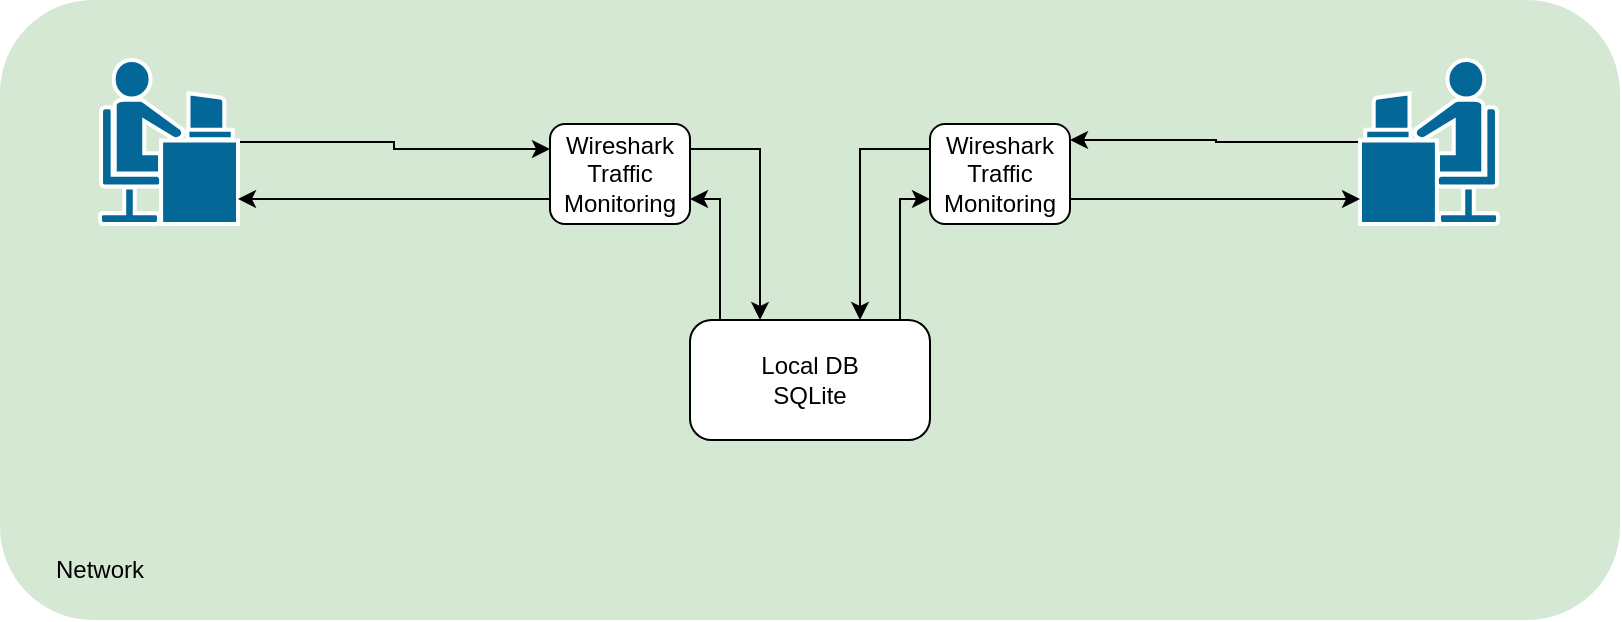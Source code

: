 <mxfile version="28.0.7">
  <diagram name="Page-1" id="tY0acgBZl7y1_lqEba-A">
    <mxGraphModel dx="1248" dy="762" grid="1" gridSize="10" guides="1" tooltips="1" connect="1" arrows="1" fold="1" page="1" pageScale="1" pageWidth="850" pageHeight="1100" math="0" shadow="0">
      <root>
        <mxCell id="0" />
        <mxCell id="1" parent="0" />
        <mxCell id="6jsAId-AfkdS_IAZTBg5-16" value="" style="rounded=1;whiteSpace=wrap;html=1;fillColor=#d5e8d4;strokeColor=none;" vertex="1" parent="1">
          <mxGeometry x="20" y="40" width="810" height="310" as="geometry" />
        </mxCell>
        <mxCell id="6jsAId-AfkdS_IAZTBg5-6" style="edgeStyle=orthogonalEdgeStyle;rounded=0;orthogonalLoop=1;jettySize=auto;html=1;exitX=1;exitY=0.5;exitDx=0;exitDy=0;exitPerimeter=0;entryX=0;entryY=0.25;entryDx=0;entryDy=0;" edge="1" parent="1" source="TKdbyDsrvAXu3UR6191E-2" target="6jsAId-AfkdS_IAZTBg5-3">
          <mxGeometry relative="1" as="geometry" />
        </mxCell>
        <mxCell id="TKdbyDsrvAXu3UR6191E-2" value="" style="shape=mxgraph.cisco.people.androgenous_person;sketch=0;html=1;pointerEvents=1;dashed=0;fillColor=#036897;strokeColor=#ffffff;strokeWidth=2;verticalLabelPosition=bottom;verticalAlign=top;align=center;outlineConnect=0;" parent="1" vertex="1">
          <mxGeometry x="70" y="70" width="69" height="82" as="geometry" />
        </mxCell>
        <mxCell id="6jsAId-AfkdS_IAZTBg5-14" style="edgeStyle=orthogonalEdgeStyle;rounded=0;orthogonalLoop=1;jettySize=auto;html=1;exitX=1;exitY=0.5;exitDx=0;exitDy=0;exitPerimeter=0;" edge="1" parent="1" source="6jsAId-AfkdS_IAZTBg5-1" target="6jsAId-AfkdS_IAZTBg5-5">
          <mxGeometry relative="1" as="geometry">
            <Array as="points">
              <mxPoint x="628" y="111" />
              <mxPoint x="628" y="110" />
            </Array>
          </mxGeometry>
        </mxCell>
        <mxCell id="6jsAId-AfkdS_IAZTBg5-1" value="" style="shape=mxgraph.cisco.people.androgenous_person;sketch=0;html=1;pointerEvents=1;dashed=0;fillColor=#036897;strokeColor=#ffffff;strokeWidth=2;verticalLabelPosition=bottom;verticalAlign=top;align=center;outlineConnect=0;flipH=1;" vertex="1" parent="1">
          <mxGeometry x="700" y="70" width="69" height="82" as="geometry" />
        </mxCell>
        <mxCell id="6jsAId-AfkdS_IAZTBg5-2" value="Local DB&lt;br&gt;SQLite" style="rounded=1;whiteSpace=wrap;html=1;arcSize=18;" vertex="1" parent="1">
          <mxGeometry x="365" y="200" width="120" height="60" as="geometry" />
        </mxCell>
        <mxCell id="6jsAId-AfkdS_IAZTBg5-10" style="edgeStyle=orthogonalEdgeStyle;rounded=0;orthogonalLoop=1;jettySize=auto;html=1;exitX=1;exitY=0.25;exitDx=0;exitDy=0;" edge="1" parent="1" source="6jsAId-AfkdS_IAZTBg5-3" target="6jsAId-AfkdS_IAZTBg5-2">
          <mxGeometry relative="1" as="geometry">
            <Array as="points">
              <mxPoint x="400" y="115" />
            </Array>
          </mxGeometry>
        </mxCell>
        <mxCell id="6jsAId-AfkdS_IAZTBg5-11" style="edgeStyle=orthogonalEdgeStyle;rounded=0;orthogonalLoop=1;jettySize=auto;html=1;exitX=1;exitY=0.75;exitDx=0;exitDy=0;startArrow=classic;startFill=1;endArrow=none;endFill=0;" edge="1" parent="1" source="6jsAId-AfkdS_IAZTBg5-3" target="6jsAId-AfkdS_IAZTBg5-2">
          <mxGeometry relative="1" as="geometry">
            <Array as="points">
              <mxPoint x="380" y="140" />
            </Array>
          </mxGeometry>
        </mxCell>
        <mxCell id="6jsAId-AfkdS_IAZTBg5-15" style="edgeStyle=orthogonalEdgeStyle;rounded=0;orthogonalLoop=1;jettySize=auto;html=1;exitX=0;exitY=0.75;exitDx=0;exitDy=0;" edge="1" parent="1" source="6jsAId-AfkdS_IAZTBg5-3" target="TKdbyDsrvAXu3UR6191E-2">
          <mxGeometry relative="1" as="geometry">
            <Array as="points">
              <mxPoint x="180" y="140" />
              <mxPoint x="180" y="140" />
            </Array>
          </mxGeometry>
        </mxCell>
        <mxCell id="6jsAId-AfkdS_IAZTBg5-3" value="Wireshark&lt;br&gt;Traffic Monitoring" style="rounded=1;whiteSpace=wrap;html=1;" vertex="1" parent="1">
          <mxGeometry x="295" y="102" width="70" height="50" as="geometry" />
        </mxCell>
        <mxCell id="6jsAId-AfkdS_IAZTBg5-9" style="edgeStyle=orthogonalEdgeStyle;rounded=0;orthogonalLoop=1;jettySize=auto;html=1;exitX=0;exitY=0.25;exitDx=0;exitDy=0;" edge="1" parent="1" source="6jsAId-AfkdS_IAZTBg5-5" target="6jsAId-AfkdS_IAZTBg5-2">
          <mxGeometry relative="1" as="geometry">
            <Array as="points">
              <mxPoint x="450" y="115" />
            </Array>
          </mxGeometry>
        </mxCell>
        <mxCell id="6jsAId-AfkdS_IAZTBg5-12" style="edgeStyle=orthogonalEdgeStyle;rounded=0;orthogonalLoop=1;jettySize=auto;html=1;exitX=0;exitY=0.75;exitDx=0;exitDy=0;startArrow=classic;startFill=1;endArrow=none;endFill=0;" edge="1" parent="1" source="6jsAId-AfkdS_IAZTBg5-5" target="6jsAId-AfkdS_IAZTBg5-2">
          <mxGeometry relative="1" as="geometry">
            <Array as="points">
              <mxPoint x="470" y="140" />
            </Array>
          </mxGeometry>
        </mxCell>
        <mxCell id="6jsAId-AfkdS_IAZTBg5-13" style="edgeStyle=orthogonalEdgeStyle;rounded=0;orthogonalLoop=1;jettySize=auto;html=1;exitX=1;exitY=0.75;exitDx=0;exitDy=0;" edge="1" parent="1" source="6jsAId-AfkdS_IAZTBg5-5" target="6jsAId-AfkdS_IAZTBg5-1">
          <mxGeometry relative="1" as="geometry">
            <Array as="points">
              <mxPoint x="670" y="140" />
              <mxPoint x="670" y="140" />
            </Array>
          </mxGeometry>
        </mxCell>
        <mxCell id="6jsAId-AfkdS_IAZTBg5-5" value="Wireshark&lt;br&gt;Traffic Monitoring" style="rounded=1;whiteSpace=wrap;html=1;" vertex="1" parent="1">
          <mxGeometry x="485" y="102" width="70" height="50" as="geometry" />
        </mxCell>
        <mxCell id="6jsAId-AfkdS_IAZTBg5-17" value="Network" style="text;html=1;align=center;verticalAlign=middle;whiteSpace=wrap;rounded=0;" vertex="1" parent="1">
          <mxGeometry x="40" y="310" width="60" height="30" as="geometry" />
        </mxCell>
      </root>
    </mxGraphModel>
  </diagram>
</mxfile>
